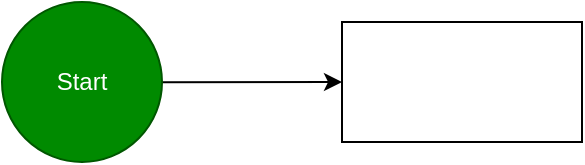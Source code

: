 <mxfile>
    <diagram id="KifCxCGA6kmx9Hx6wGaW" name="Page-1">
        <mxGraphModel dx="662" dy="644" grid="1" gridSize="10" guides="1" tooltips="1" connect="1" arrows="1" fold="1" page="1" pageScale="1" pageWidth="827" pageHeight="1169" math="0" shadow="0">
            <root>
                <mxCell id="0"/>
                <mxCell id="1" parent="0"/>
                <mxCell id="7" style="edgeStyle=none;html=1;entryX=0;entryY=0.5;entryDx=0;entryDy=0;" parent="1" source="2" target="13" edge="1">
                    <mxGeometry relative="1" as="geometry">
                        <mxPoint x="230" y="270" as="targetPoint"/>
                    </mxGeometry>
                </mxCell>
                <mxCell id="2" value="Start" style="ellipse;whiteSpace=wrap;html=1;fillColor=#008a00;fontColor=#ffffff;strokeColor=#005700;fontSize=12;" parent="1" vertex="1">
                    <mxGeometry x="80" y="230" width="80" height="80" as="geometry"/>
                </mxCell>
                <mxCell id="9" value="" style="edgeStyle=none;html=1;" parent="1" edge="1">
                    <mxGeometry relative="1" as="geometry">
                        <mxPoint x="350" y="270" as="sourcePoint"/>
                    </mxGeometry>
                </mxCell>
                <mxCell id="11" value="" style="edgeStyle=none;html=1;" parent="1" edge="1">
                    <mxGeometry relative="1" as="geometry">
                        <mxPoint x="630" y="270" as="targetPoint"/>
                    </mxGeometry>
                </mxCell>
                <mxCell id="13" value="" style="whiteSpace=wrap;html=1;" parent="1" vertex="1">
                    <mxGeometry x="250" y="240" width="120" height="60" as="geometry"/>
                </mxCell>
            </root>
        </mxGraphModel>
    </diagram>
</mxfile>